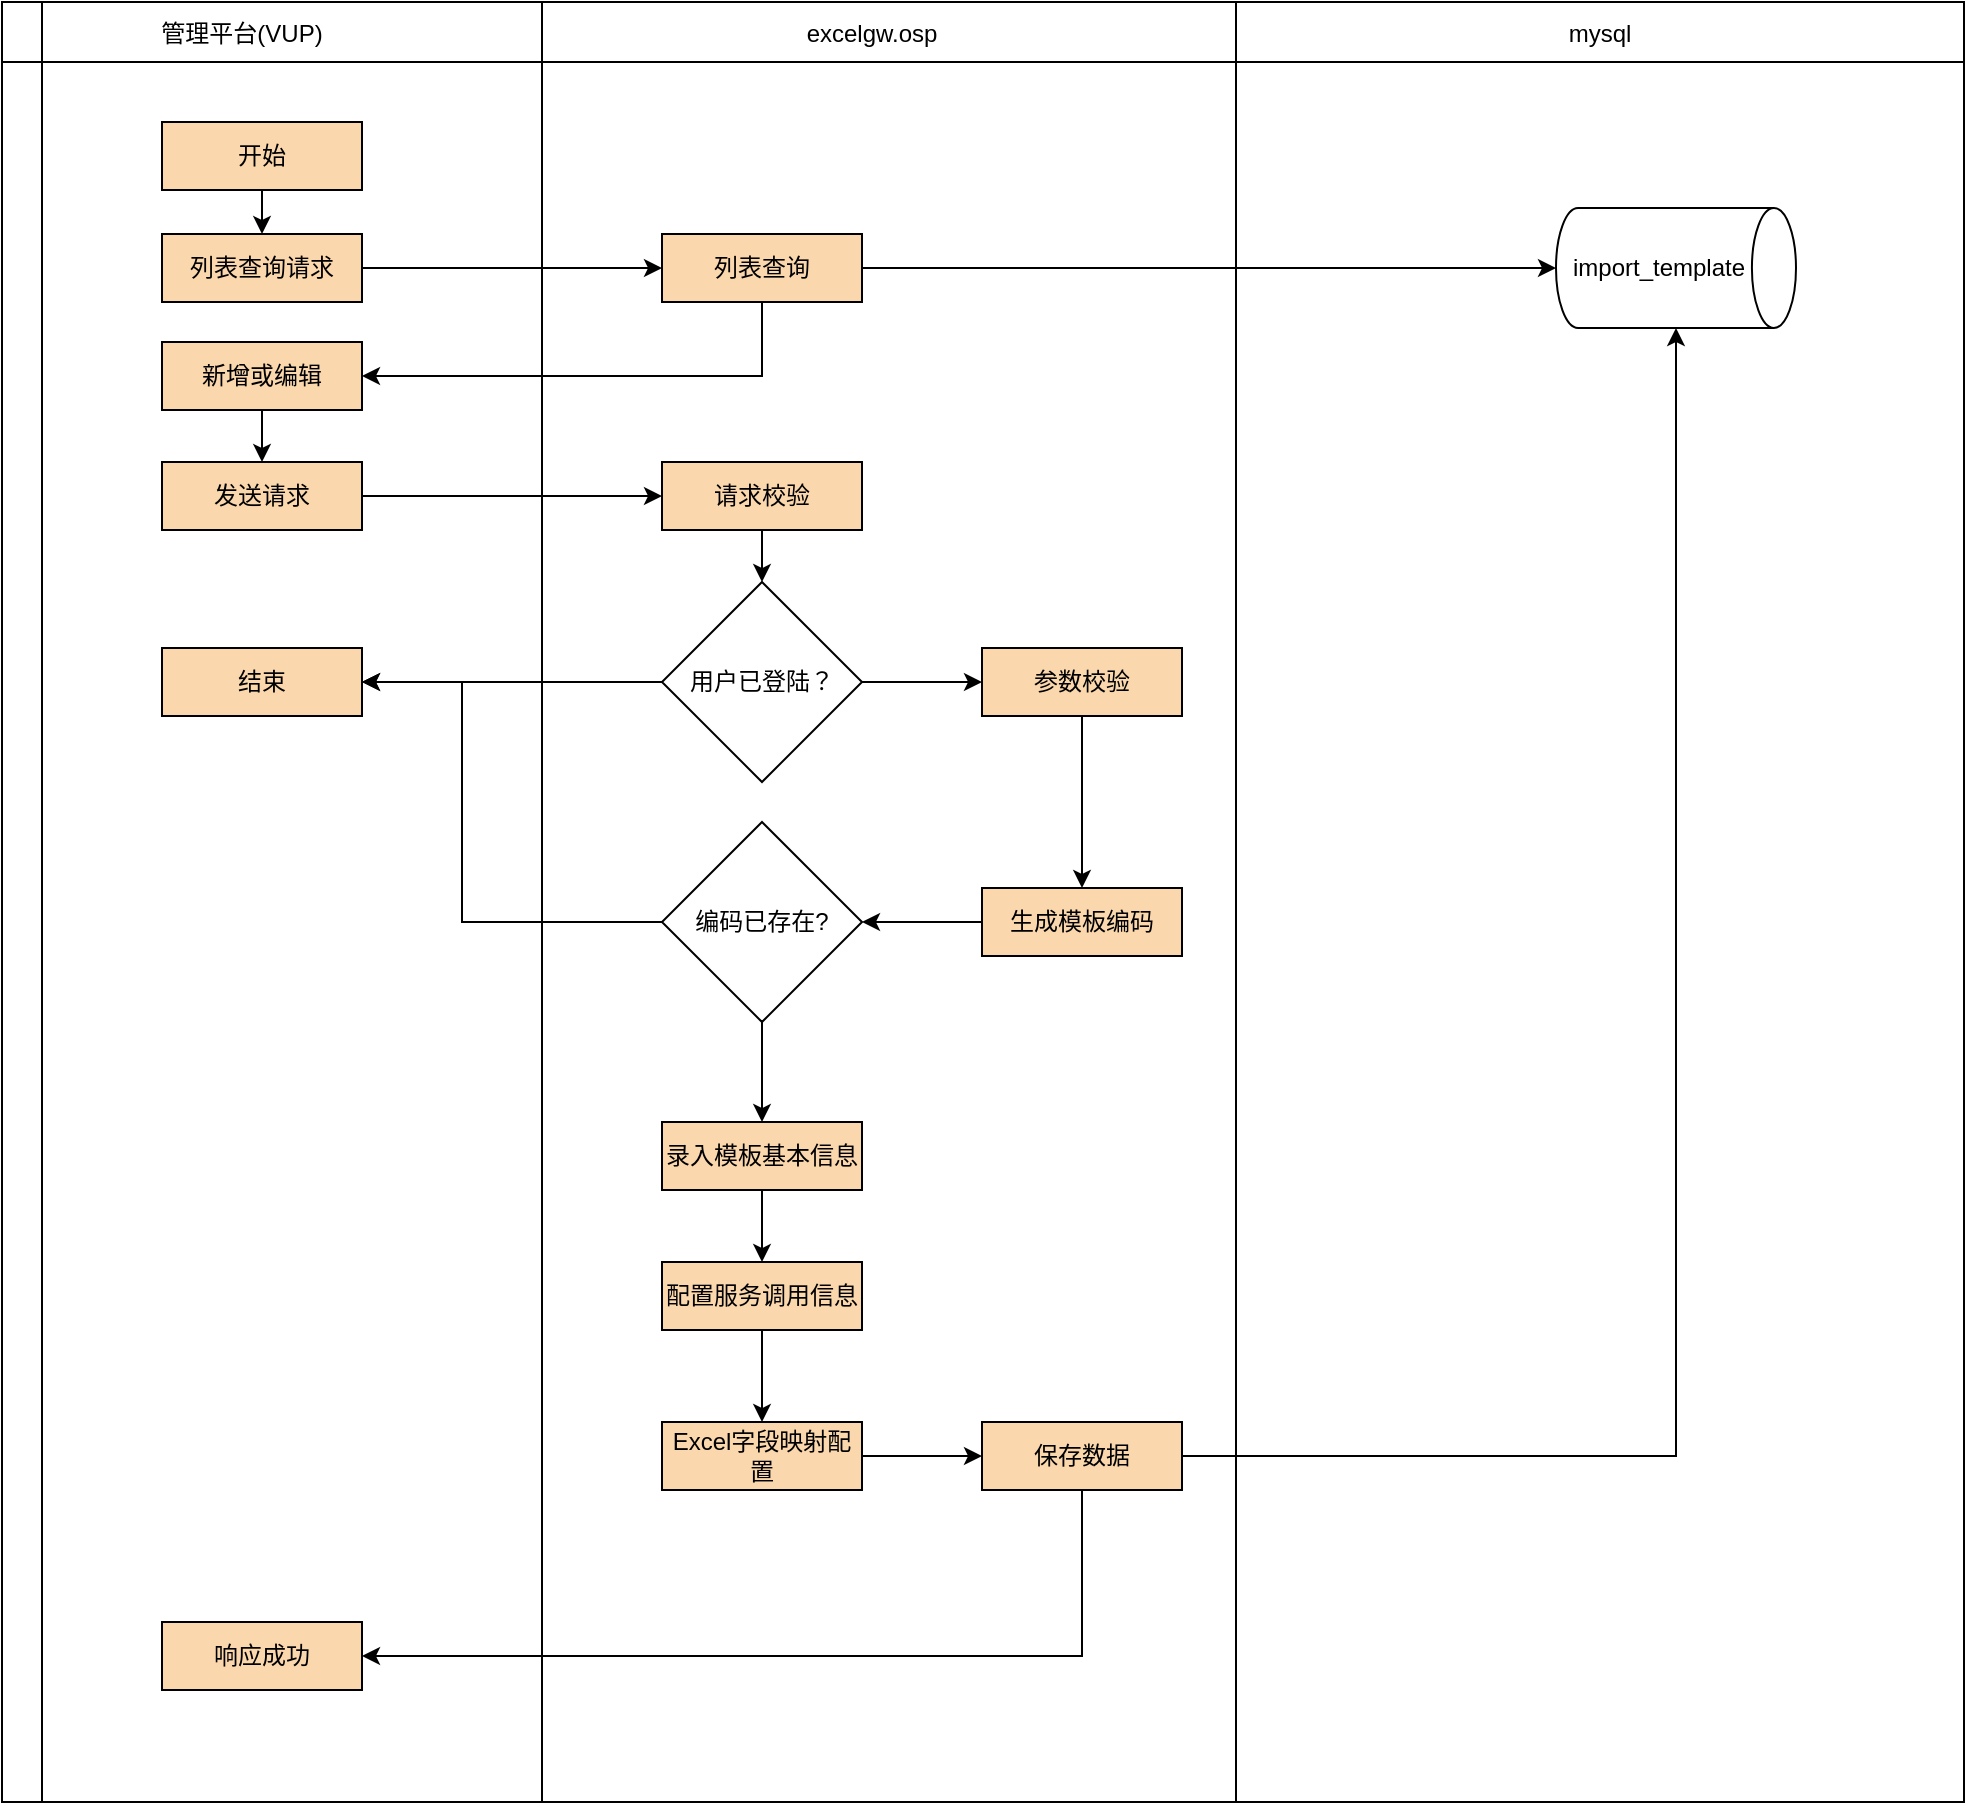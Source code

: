<mxfile version="24.8.3">
  <diagram name="第 1 页" id="HFxwAd8_WCHA5wr18Tvx">
    <mxGraphModel dx="1434" dy="746" grid="1" gridSize="10" guides="1" tooltips="1" connect="1" arrows="1" fold="1" page="1" pageScale="1" pageWidth="827" pageHeight="1169" math="0" shadow="0">
      <root>
        <mxCell id="0" />
        <mxCell id="1" parent="0" />
        <mxCell id="2vl8SGw7yWz8WHqG8PYS-40" value="" style="shape=internalStorage;whiteSpace=wrap;html=1;backgroundOutline=1;dx=0;dy=30;" vertex="1" parent="1">
          <mxGeometry x="667" y="110" width="364" height="900" as="geometry" />
        </mxCell>
        <mxCell id="2vl8SGw7yWz8WHqG8PYS-6" value="" style="shape=internalStorage;whiteSpace=wrap;html=1;backgroundOutline=1;dx=0;dy=30;" vertex="1" parent="1">
          <mxGeometry x="303" y="110" width="364" height="900" as="geometry" />
        </mxCell>
        <mxCell id="2vl8SGw7yWz8WHqG8PYS-8" value="excelgw.osp" style="text;html=1;align=center;verticalAlign=middle;whiteSpace=wrap;rounded=0;" vertex="1" parent="1">
          <mxGeometry x="440" y="116" width="90" height="20" as="geometry" />
        </mxCell>
        <mxCell id="2vl8SGw7yWz8WHqG8PYS-2" value="" style="shape=internalStorage;whiteSpace=wrap;html=1;backgroundOutline=1;dx=20;dy=30;" vertex="1" parent="1">
          <mxGeometry x="50" y="110" width="270" height="900" as="geometry" />
        </mxCell>
        <mxCell id="2vl8SGw7yWz8WHqG8PYS-3" value="管理平台(VUP)" style="text;html=1;align=center;verticalAlign=middle;whiteSpace=wrap;rounded=0;" vertex="1" parent="1">
          <mxGeometry x="120" y="116" width="100" height="20" as="geometry" />
        </mxCell>
        <mxCell id="2vl8SGw7yWz8WHqG8PYS-18" style="edgeStyle=orthogonalEdgeStyle;rounded=0;orthogonalLoop=1;jettySize=auto;html=1;" edge="1" parent="1" source="2vl8SGw7yWz8WHqG8PYS-9" target="2vl8SGw7yWz8WHqG8PYS-12">
          <mxGeometry relative="1" as="geometry" />
        </mxCell>
        <mxCell id="2vl8SGw7yWz8WHqG8PYS-9" value="列表查询请求" style="rounded=0;whiteSpace=wrap;html=1;fillColor=#fad7ac;strokeColor=default;" vertex="1" parent="1">
          <mxGeometry x="130" y="226" width="100" height="34" as="geometry" />
        </mxCell>
        <mxCell id="2vl8SGw7yWz8WHqG8PYS-11" value="" style="edgeStyle=orthogonalEdgeStyle;rounded=0;orthogonalLoop=1;jettySize=auto;html=1;" edge="1" parent="1" source="2vl8SGw7yWz8WHqG8PYS-10" target="2vl8SGw7yWz8WHqG8PYS-9">
          <mxGeometry relative="1" as="geometry" />
        </mxCell>
        <mxCell id="2vl8SGw7yWz8WHqG8PYS-10" value="开始" style="rounded=0;whiteSpace=wrap;html=1;fillColor=#fad7ac;strokeColor=default;" vertex="1" parent="1">
          <mxGeometry x="130" y="170" width="100" height="34" as="geometry" />
        </mxCell>
        <mxCell id="2vl8SGw7yWz8WHqG8PYS-20" style="edgeStyle=orthogonalEdgeStyle;rounded=0;orthogonalLoop=1;jettySize=auto;html=1;entryX=1;entryY=0.5;entryDx=0;entryDy=0;exitX=0.5;exitY=1;exitDx=0;exitDy=0;" edge="1" parent="1" source="2vl8SGw7yWz8WHqG8PYS-12" target="2vl8SGw7yWz8WHqG8PYS-19">
          <mxGeometry relative="1" as="geometry" />
        </mxCell>
        <mxCell id="2vl8SGw7yWz8WHqG8PYS-45" style="edgeStyle=orthogonalEdgeStyle;rounded=0;orthogonalLoop=1;jettySize=auto;html=1;entryX=0;entryY=0.5;entryDx=0;entryDy=0;entryPerimeter=0;" edge="1" parent="1" source="2vl8SGw7yWz8WHqG8PYS-12" target="2vl8SGw7yWz8WHqG8PYS-42">
          <mxGeometry relative="1" as="geometry">
            <mxPoint x="820" y="277" as="targetPoint" />
          </mxGeometry>
        </mxCell>
        <mxCell id="2vl8SGw7yWz8WHqG8PYS-12" value="列表查询" style="rounded=0;whiteSpace=wrap;html=1;fillColor=#fad7ac;strokeColor=default;" vertex="1" parent="1">
          <mxGeometry x="380" y="226" width="100" height="34" as="geometry" />
        </mxCell>
        <mxCell id="2vl8SGw7yWz8WHqG8PYS-26" style="edgeStyle=orthogonalEdgeStyle;rounded=0;orthogonalLoop=1;jettySize=auto;html=1;" edge="1" parent="1" source="2vl8SGw7yWz8WHqG8PYS-19" target="2vl8SGw7yWz8WHqG8PYS-25">
          <mxGeometry relative="1" as="geometry" />
        </mxCell>
        <mxCell id="2vl8SGw7yWz8WHqG8PYS-19" value="新增或编辑" style="rounded=0;whiteSpace=wrap;html=1;fillColor=#fad7ac;strokeColor=default;" vertex="1" parent="1">
          <mxGeometry x="130" y="280" width="100" height="34" as="geometry" />
        </mxCell>
        <mxCell id="2vl8SGw7yWz8WHqG8PYS-28" style="edgeStyle=orthogonalEdgeStyle;rounded=0;orthogonalLoop=1;jettySize=auto;html=1;entryX=0;entryY=0.5;entryDx=0;entryDy=0;" edge="1" parent="1" source="2vl8SGw7yWz8WHqG8PYS-25" target="2vl8SGw7yWz8WHqG8PYS-27">
          <mxGeometry relative="1" as="geometry" />
        </mxCell>
        <mxCell id="2vl8SGw7yWz8WHqG8PYS-25" value="发送请求" style="rounded=0;whiteSpace=wrap;html=1;fillColor=#fad7ac;strokeColor=default;" vertex="1" parent="1">
          <mxGeometry x="130" y="340" width="100" height="34" as="geometry" />
        </mxCell>
        <mxCell id="2vl8SGw7yWz8WHqG8PYS-30" value="" style="edgeStyle=orthogonalEdgeStyle;rounded=0;orthogonalLoop=1;jettySize=auto;html=1;" edge="1" parent="1" source="2vl8SGw7yWz8WHqG8PYS-27" target="2vl8SGw7yWz8WHqG8PYS-29">
          <mxGeometry relative="1" as="geometry" />
        </mxCell>
        <mxCell id="2vl8SGw7yWz8WHqG8PYS-27" value="请求校验" style="rounded=0;whiteSpace=wrap;html=1;fillColor=#fad7ac;strokeColor=default;" vertex="1" parent="1">
          <mxGeometry x="380" y="340" width="100" height="34" as="geometry" />
        </mxCell>
        <mxCell id="2vl8SGw7yWz8WHqG8PYS-32" style="edgeStyle=orthogonalEdgeStyle;rounded=0;orthogonalLoop=1;jettySize=auto;html=1;entryX=1;entryY=0.5;entryDx=0;entryDy=0;" edge="1" parent="1" source="2vl8SGw7yWz8WHqG8PYS-29" target="2vl8SGw7yWz8WHqG8PYS-31">
          <mxGeometry relative="1" as="geometry" />
        </mxCell>
        <mxCell id="2vl8SGw7yWz8WHqG8PYS-35" value="" style="edgeStyle=orthogonalEdgeStyle;rounded=0;orthogonalLoop=1;jettySize=auto;html=1;" edge="1" parent="1" source="2vl8SGw7yWz8WHqG8PYS-29" target="2vl8SGw7yWz8WHqG8PYS-33">
          <mxGeometry relative="1" as="geometry" />
        </mxCell>
        <mxCell id="2vl8SGw7yWz8WHqG8PYS-29" value="用户已登陆？" style="rhombus;whiteSpace=wrap;html=1;" vertex="1" parent="1">
          <mxGeometry x="380" y="400" width="100" height="100" as="geometry" />
        </mxCell>
        <mxCell id="2vl8SGw7yWz8WHqG8PYS-31" value="结束" style="rounded=0;whiteSpace=wrap;html=1;fillColor=#fad7ac;strokeColor=default;" vertex="1" parent="1">
          <mxGeometry x="130" y="433" width="100" height="34" as="geometry" />
        </mxCell>
        <mxCell id="2vl8SGw7yWz8WHqG8PYS-39" value="" style="edgeStyle=orthogonalEdgeStyle;rounded=0;orthogonalLoop=1;jettySize=auto;html=1;" edge="1" parent="1" source="2vl8SGw7yWz8WHqG8PYS-33" target="2vl8SGw7yWz8WHqG8PYS-36">
          <mxGeometry relative="1" as="geometry" />
        </mxCell>
        <mxCell id="2vl8SGw7yWz8WHqG8PYS-33" value="参数校验" style="rounded=0;whiteSpace=wrap;html=1;fillColor=#fad7ac;strokeColor=default;" vertex="1" parent="1">
          <mxGeometry x="540" y="433" width="100" height="34" as="geometry" />
        </mxCell>
        <mxCell id="2vl8SGw7yWz8WHqG8PYS-47" style="edgeStyle=orthogonalEdgeStyle;rounded=0;orthogonalLoop=1;jettySize=auto;html=1;entryX=1;entryY=0.5;entryDx=0;entryDy=0;" edge="1" parent="1" source="2vl8SGw7yWz8WHqG8PYS-36" target="2vl8SGw7yWz8WHqG8PYS-46">
          <mxGeometry relative="1" as="geometry" />
        </mxCell>
        <mxCell id="2vl8SGw7yWz8WHqG8PYS-36" value="生成模板编码" style="rounded=0;whiteSpace=wrap;html=1;fillColor=#fad7ac;strokeColor=default;" vertex="1" parent="1">
          <mxGeometry x="540" y="553" width="100" height="34" as="geometry" />
        </mxCell>
        <mxCell id="2vl8SGw7yWz8WHqG8PYS-41" value="" style="group" vertex="1" connectable="0" parent="1">
          <mxGeometry x="827" y="213" width="120" height="60" as="geometry" />
        </mxCell>
        <mxCell id="2vl8SGw7yWz8WHqG8PYS-42" value="" style="strokeWidth=1;html=1;shape=mxgraph.flowchart.direct_data;whiteSpace=wrap;" vertex="1" parent="2vl8SGw7yWz8WHqG8PYS-41">
          <mxGeometry width="120" height="60" as="geometry" />
        </mxCell>
        <mxCell id="2vl8SGw7yWz8WHqG8PYS-43" value="import_template" style="text;html=1;align=center;verticalAlign=middle;whiteSpace=wrap;rounded=0;" vertex="1" parent="2vl8SGw7yWz8WHqG8PYS-41">
          <mxGeometry x="10" y="19.362" width="82.5" height="21.277" as="geometry" />
        </mxCell>
        <mxCell id="2vl8SGw7yWz8WHqG8PYS-48" style="edgeStyle=orthogonalEdgeStyle;rounded=0;orthogonalLoop=1;jettySize=auto;html=1;exitX=0;exitY=0.5;exitDx=0;exitDy=0;entryX=1;entryY=0.5;entryDx=0;entryDy=0;" edge="1" parent="1" source="2vl8SGw7yWz8WHqG8PYS-46" target="2vl8SGw7yWz8WHqG8PYS-31">
          <mxGeometry relative="1" as="geometry">
            <Array as="points">
              <mxPoint x="280" y="570" />
              <mxPoint x="280" y="450" />
            </Array>
          </mxGeometry>
        </mxCell>
        <mxCell id="2vl8SGw7yWz8WHqG8PYS-58" value="" style="edgeStyle=orthogonalEdgeStyle;rounded=0;orthogonalLoop=1;jettySize=auto;html=1;" edge="1" parent="1" source="2vl8SGw7yWz8WHqG8PYS-46" target="2vl8SGw7yWz8WHqG8PYS-54">
          <mxGeometry relative="1" as="geometry" />
        </mxCell>
        <mxCell id="2vl8SGw7yWz8WHqG8PYS-46" value="编码已存在?" style="rhombus;whiteSpace=wrap;html=1;" vertex="1" parent="1">
          <mxGeometry x="380" y="520" width="100" height="100" as="geometry" />
        </mxCell>
        <mxCell id="2vl8SGw7yWz8WHqG8PYS-60" style="edgeStyle=orthogonalEdgeStyle;rounded=0;orthogonalLoop=1;jettySize=auto;html=1;exitX=0.5;exitY=1;exitDx=0;exitDy=0;entryX=0.5;entryY=0;entryDx=0;entryDy=0;" edge="1" parent="1" source="2vl8SGw7yWz8WHqG8PYS-54" target="2vl8SGw7yWz8WHqG8PYS-55">
          <mxGeometry relative="1" as="geometry" />
        </mxCell>
        <mxCell id="2vl8SGw7yWz8WHqG8PYS-54" value="录入模板基本信息" style="rounded=0;whiteSpace=wrap;html=1;fillColor=#fad7ac;strokeColor=default;" vertex="1" parent="1">
          <mxGeometry x="380" y="670" width="100" height="34" as="geometry" />
        </mxCell>
        <mxCell id="2vl8SGw7yWz8WHqG8PYS-61" value="" style="edgeStyle=orthogonalEdgeStyle;rounded=0;orthogonalLoop=1;jettySize=auto;html=1;" edge="1" parent="1" source="2vl8SGw7yWz8WHqG8PYS-55" target="2vl8SGw7yWz8WHqG8PYS-57">
          <mxGeometry relative="1" as="geometry" />
        </mxCell>
        <mxCell id="2vl8SGw7yWz8WHqG8PYS-55" value="配置服务调用信息" style="rounded=0;whiteSpace=wrap;html=1;fillColor=#fad7ac;strokeColor=default;" vertex="1" parent="1">
          <mxGeometry x="380" y="740" width="100" height="34" as="geometry" />
        </mxCell>
        <mxCell id="2vl8SGw7yWz8WHqG8PYS-64" style="edgeStyle=orthogonalEdgeStyle;rounded=0;orthogonalLoop=1;jettySize=auto;html=1;entryX=1;entryY=0.5;entryDx=0;entryDy=0;exitX=0.5;exitY=1;exitDx=0;exitDy=0;" edge="1" parent="1" source="2vl8SGw7yWz8WHqG8PYS-56" target="2vl8SGw7yWz8WHqG8PYS-63">
          <mxGeometry relative="1" as="geometry" />
        </mxCell>
        <mxCell id="2vl8SGw7yWz8WHqG8PYS-56" value="保存数据" style="rounded=0;whiteSpace=wrap;html=1;fillColor=#fad7ac;strokeColor=default;" vertex="1" parent="1">
          <mxGeometry x="540" y="820" width="100" height="34" as="geometry" />
        </mxCell>
        <mxCell id="2vl8SGw7yWz8WHqG8PYS-62" value="" style="edgeStyle=orthogonalEdgeStyle;rounded=0;orthogonalLoop=1;jettySize=auto;html=1;" edge="1" parent="1" source="2vl8SGw7yWz8WHqG8PYS-57" target="2vl8SGw7yWz8WHqG8PYS-56">
          <mxGeometry relative="1" as="geometry" />
        </mxCell>
        <mxCell id="2vl8SGw7yWz8WHqG8PYS-57" value="Excel字段映射配置" style="rounded=0;whiteSpace=wrap;html=1;fillColor=#fad7ac;strokeColor=default;" vertex="1" parent="1">
          <mxGeometry x="380" y="820" width="100" height="34" as="geometry" />
        </mxCell>
        <mxCell id="2vl8SGw7yWz8WHqG8PYS-63" value="响应成功" style="rounded=0;whiteSpace=wrap;html=1;fillColor=#fad7ac;strokeColor=default;" vertex="1" parent="1">
          <mxGeometry x="130" y="920" width="100" height="34" as="geometry" />
        </mxCell>
        <mxCell id="2vl8SGw7yWz8WHqG8PYS-65" value="mysql" style="text;html=1;align=center;verticalAlign=middle;whiteSpace=wrap;rounded=0;" vertex="1" parent="1">
          <mxGeometry x="804" y="116" width="90" height="20" as="geometry" />
        </mxCell>
        <mxCell id="2vl8SGw7yWz8WHqG8PYS-66" style="edgeStyle=orthogonalEdgeStyle;rounded=0;orthogonalLoop=1;jettySize=auto;html=1;entryX=0.5;entryY=1;entryDx=0;entryDy=0;entryPerimeter=0;" edge="1" parent="1" source="2vl8SGw7yWz8WHqG8PYS-56" target="2vl8SGw7yWz8WHqG8PYS-42">
          <mxGeometry relative="1" as="geometry" />
        </mxCell>
      </root>
    </mxGraphModel>
  </diagram>
</mxfile>
